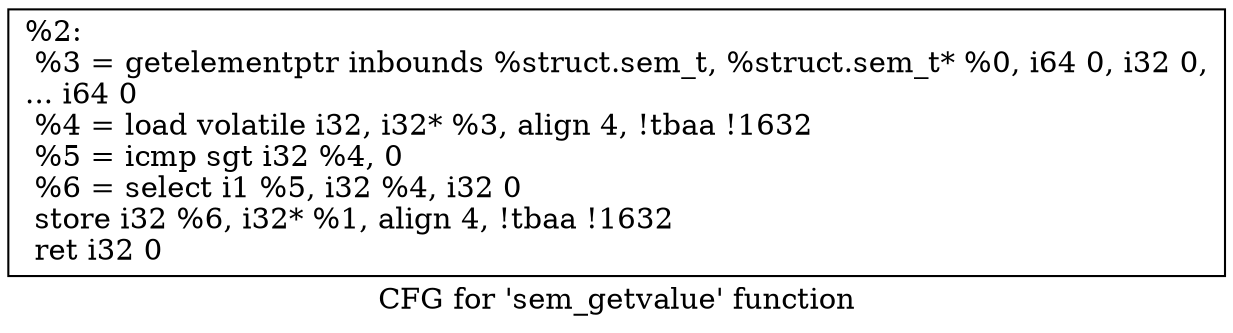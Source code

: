 digraph "CFG for 'sem_getvalue' function" {
	label="CFG for 'sem_getvalue' function";

	Node0x2002150 [shape=record,label="{%2:\l  %3 = getelementptr inbounds %struct.sem_t, %struct.sem_t* %0, i64 0, i32 0,\l... i64 0\l  %4 = load volatile i32, i32* %3, align 4, !tbaa !1632\l  %5 = icmp sgt i32 %4, 0\l  %6 = select i1 %5, i32 %4, i32 0\l  store i32 %6, i32* %1, align 4, !tbaa !1632\l  ret i32 0\l}"];
}
